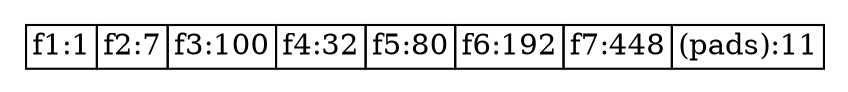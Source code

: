 digraph G {
  rankdir = LR;
  node [shape=plaintext];
  edge [arrowhead=vee];

  n0 [label=<
    <TABLE BORDER="0" CELLBORDER="1" CELLSPACING="0">
      <TR><TD>f1:1</TD><TD>f2:7</TD><TD>f3:100</TD><TD>f4:32</TD><TD>f5:80</TD><TD>f6:192</TD><TD>f7:448</TD><TD>(pads):11</TD></TR>
    </TABLE>
  >];

}